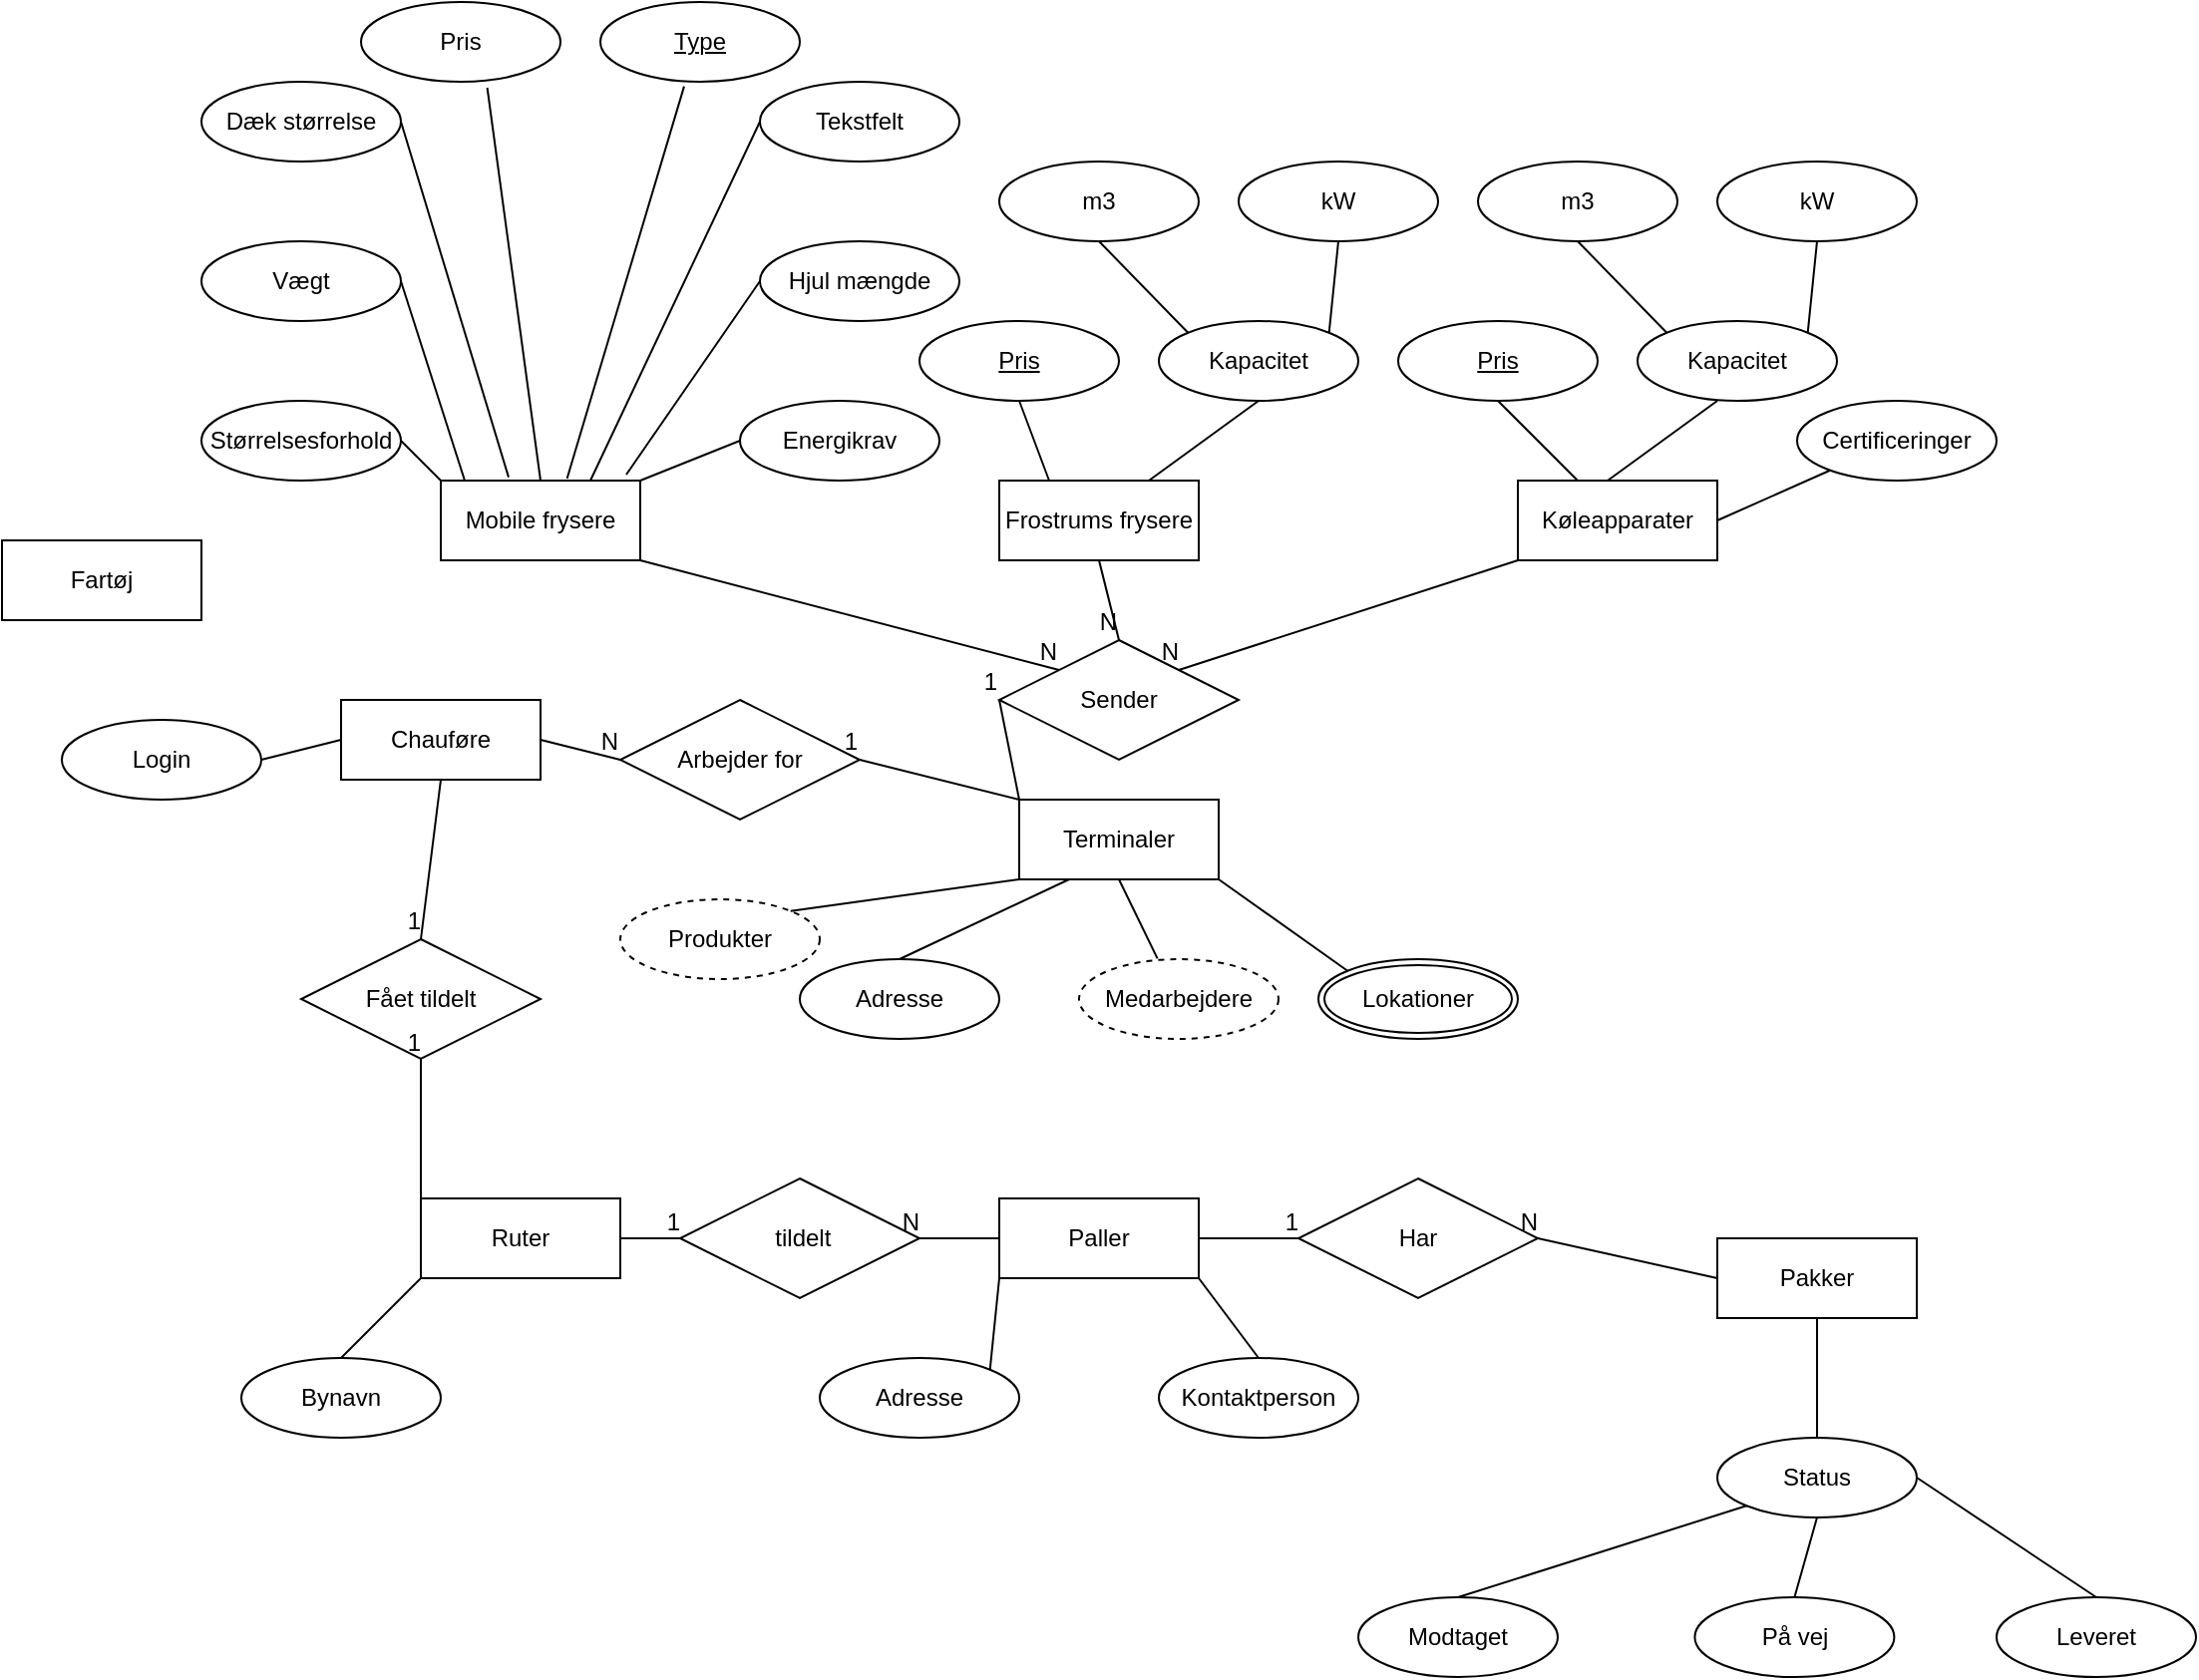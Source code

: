 <mxfile version="12.6.5" type="device"><diagram id="VPa566OGjcXnivVSdaPa" name="Page-1"><mxGraphModel dx="1618" dy="482" grid="1" gridSize="10" guides="1" tooltips="1" connect="1" arrows="1" fold="1" page="1" pageScale="1" pageWidth="850" pageHeight="1100" math="0" shadow="0"><root><mxCell id="0"/><mxCell id="1" parent="0"/><mxCell id="fCLqrOtxHgcV-LckrKp_-1" value="Mobile frysere" style="whiteSpace=wrap;html=1;align=center;" vertex="1" parent="1"><mxGeometry x="120" y="240" width="100" height="40" as="geometry"/></mxCell><mxCell id="fCLqrOtxHgcV-LckrKp_-2" value="Frostrums frysere" style="whiteSpace=wrap;html=1;align=center;" vertex="1" parent="1"><mxGeometry x="400" y="240" width="100" height="40" as="geometry"/></mxCell><mxCell id="fCLqrOtxHgcV-LckrKp_-3" value="Køleapparater" style="whiteSpace=wrap;html=1;align=center;" vertex="1" parent="1"><mxGeometry x="660" y="240" width="100" height="40" as="geometry"/></mxCell><mxCell id="fCLqrOtxHgcV-LckrKp_-4" value="Størrelsesforhold" style="ellipse;whiteSpace=wrap;html=1;align=center;" vertex="1" parent="1"><mxGeometry y="200" width="100" height="40" as="geometry"/></mxCell><mxCell id="fCLqrOtxHgcV-LckrKp_-5" value="Vægt" style="ellipse;whiteSpace=wrap;html=1;align=center;" vertex="1" parent="1"><mxGeometry y="120" width="100" height="40" as="geometry"/></mxCell><mxCell id="fCLqrOtxHgcV-LckrKp_-6" value="Dæk størrelse" style="ellipse;whiteSpace=wrap;html=1;align=center;" vertex="1" parent="1"><mxGeometry y="40" width="100" height="40" as="geometry"/></mxCell><mxCell id="fCLqrOtxHgcV-LckrKp_-7" value="Hjul mængde" style="ellipse;whiteSpace=wrap;html=1;align=center;" vertex="1" parent="1"><mxGeometry x="280" y="120" width="100" height="40" as="geometry"/></mxCell><mxCell id="fCLqrOtxHgcV-LckrKp_-8" value="Energikrav" style="ellipse;whiteSpace=wrap;html=1;align=center;" vertex="1" parent="1"><mxGeometry x="270" y="200" width="100" height="40" as="geometry"/></mxCell><mxCell id="fCLqrOtxHgcV-LckrKp_-9" value="Pris" style="ellipse;whiteSpace=wrap;html=1;align=center;" vertex="1" parent="1"><mxGeometry x="80" width="100" height="40" as="geometry"/></mxCell><mxCell id="fCLqrOtxHgcV-LckrKp_-10" value="Tekstfelt" style="ellipse;whiteSpace=wrap;html=1;align=center;" vertex="1" parent="1"><mxGeometry x="280" y="40" width="100" height="40" as="geometry"/></mxCell><mxCell id="fCLqrOtxHgcV-LckrKp_-11" value="Type" style="ellipse;whiteSpace=wrap;html=1;align=center;fontStyle=4;" vertex="1" parent="1"><mxGeometry x="200" width="100" height="40" as="geometry"/></mxCell><mxCell id="fCLqrOtxHgcV-LckrKp_-12" value="" style="endArrow=none;html=1;rounded=0;exitX=1;exitY=0.5;exitDx=0;exitDy=0;entryX=0;entryY=0;entryDx=0;entryDy=0;" edge="1" parent="1" source="fCLqrOtxHgcV-LckrKp_-4" target="fCLqrOtxHgcV-LckrKp_-1"><mxGeometry relative="1" as="geometry"><mxPoint x="70" y="170" as="sourcePoint"/><mxPoint x="230" y="170" as="targetPoint"/></mxGeometry></mxCell><mxCell id="fCLqrOtxHgcV-LckrKp_-13" value="" style="endArrow=none;html=1;rounded=0;exitX=1;exitY=0.5;exitDx=0;exitDy=0;" edge="1" parent="1" source="fCLqrOtxHgcV-LckrKp_-5"><mxGeometry relative="1" as="geometry"><mxPoint x="60" y="170" as="sourcePoint"/><mxPoint x="132" y="240" as="targetPoint"/></mxGeometry></mxCell><mxCell id="fCLqrOtxHgcV-LckrKp_-14" value="" style="endArrow=none;html=1;rounded=0;entryX=0.34;entryY=-0.042;entryDx=0;entryDy=0;entryPerimeter=0;exitX=1;exitY=0.5;exitDx=0;exitDy=0;" edge="1" parent="1" source="fCLqrOtxHgcV-LckrKp_-6" target="fCLqrOtxHgcV-LckrKp_-1"><mxGeometry relative="1" as="geometry"><mxPoint x="50" y="100" as="sourcePoint"/><mxPoint x="210" y="100" as="targetPoint"/></mxGeometry></mxCell><mxCell id="fCLqrOtxHgcV-LckrKp_-15" value="" style="endArrow=none;html=1;rounded=0;entryX=0.633;entryY=1.075;entryDx=0;entryDy=0;entryPerimeter=0;exitX=0.5;exitY=0;exitDx=0;exitDy=0;" edge="1" parent="1" source="fCLqrOtxHgcV-LckrKp_-1" target="fCLqrOtxHgcV-LckrKp_-9"><mxGeometry relative="1" as="geometry"><mxPoint x="80" y="100" as="sourcePoint"/><mxPoint x="240" y="100" as="targetPoint"/></mxGeometry></mxCell><mxCell id="fCLqrOtxHgcV-LckrKp_-16" value="" style="endArrow=none;html=1;rounded=0;entryX=0.42;entryY=1.058;entryDx=0;entryDy=0;entryPerimeter=0;exitX=0.633;exitY=-0.025;exitDx=0;exitDy=0;exitPerimeter=0;" edge="1" parent="1" source="fCLqrOtxHgcV-LckrKp_-1" target="fCLqrOtxHgcV-LckrKp_-11"><mxGeometry relative="1" as="geometry"><mxPoint x="90" y="70" as="sourcePoint"/><mxPoint x="250" y="70" as="targetPoint"/></mxGeometry></mxCell><mxCell id="fCLqrOtxHgcV-LckrKp_-17" value="" style="endArrow=none;html=1;rounded=0;entryX=0;entryY=0.5;entryDx=0;entryDy=0;exitX=0.75;exitY=0;exitDx=0;exitDy=0;" edge="1" parent="1" source="fCLqrOtxHgcV-LckrKp_-1" target="fCLqrOtxHgcV-LckrKp_-10"><mxGeometry relative="1" as="geometry"><mxPoint x="10" y="420" as="sourcePoint"/><mxPoint x="170" y="420" as="targetPoint"/></mxGeometry></mxCell><mxCell id="fCLqrOtxHgcV-LckrKp_-18" value="" style="endArrow=none;html=1;rounded=0;entryX=0;entryY=0.5;entryDx=0;entryDy=0;" edge="1" parent="1" target="fCLqrOtxHgcV-LckrKp_-7"><mxGeometry relative="1" as="geometry"><mxPoint x="213.0" y="237" as="sourcePoint"/><mxPoint x="170" y="420" as="targetPoint"/></mxGeometry></mxCell><mxCell id="fCLqrOtxHgcV-LckrKp_-19" value="" style="endArrow=none;html=1;rounded=0;entryX=0;entryY=0.5;entryDx=0;entryDy=0;exitX=1;exitY=0;exitDx=0;exitDy=0;" edge="1" parent="1" source="fCLqrOtxHgcV-LckrKp_-1" target="fCLqrOtxHgcV-LckrKp_-8"><mxGeometry relative="1" as="geometry"><mxPoint x="10" y="420" as="sourcePoint"/><mxPoint x="170" y="420" as="targetPoint"/></mxGeometry></mxCell><mxCell id="fCLqrOtxHgcV-LckrKp_-20" value="Kapacitet" style="ellipse;whiteSpace=wrap;html=1;align=center;" vertex="1" parent="1"><mxGeometry x="480" y="160" width="100" height="40" as="geometry"/></mxCell><mxCell id="fCLqrOtxHgcV-LckrKp_-21" value="m3" style="ellipse;whiteSpace=wrap;html=1;align=center;" vertex="1" parent="1"><mxGeometry x="400" y="80" width="100" height="40" as="geometry"/></mxCell><mxCell id="fCLqrOtxHgcV-LckrKp_-22" value="kW" style="ellipse;whiteSpace=wrap;html=1;align=center;" vertex="1" parent="1"><mxGeometry x="520" y="80" width="100" height="40" as="geometry"/></mxCell><mxCell id="fCLqrOtxHgcV-LckrKp_-23" value="" style="endArrow=none;html=1;rounded=0;entryX=0.5;entryY=1;entryDx=0;entryDy=0;exitX=0;exitY=0;exitDx=0;exitDy=0;" edge="1" parent="1" source="fCLqrOtxHgcV-LckrKp_-20" target="fCLqrOtxHgcV-LckrKp_-21"><mxGeometry relative="1" as="geometry"><mxPoint x="-30" y="420" as="sourcePoint"/><mxPoint x="130" y="420" as="targetPoint"/></mxGeometry></mxCell><mxCell id="fCLqrOtxHgcV-LckrKp_-24" value="" style="endArrow=none;html=1;rounded=0;entryX=0.5;entryY=1;entryDx=0;entryDy=0;exitX=1;exitY=0;exitDx=0;exitDy=0;" edge="1" parent="1" source="fCLqrOtxHgcV-LckrKp_-20" target="fCLqrOtxHgcV-LckrKp_-22"><mxGeometry relative="1" as="geometry"><mxPoint x="-30" y="420" as="sourcePoint"/><mxPoint x="130" y="420" as="targetPoint"/></mxGeometry></mxCell><mxCell id="fCLqrOtxHgcV-LckrKp_-25" value="" style="endArrow=none;html=1;rounded=0;entryX=0.5;entryY=1;entryDx=0;entryDy=0;exitX=0.25;exitY=0;exitDx=0;exitDy=0;" edge="1" parent="1" source="fCLqrOtxHgcV-LckrKp_-2"><mxGeometry relative="1" as="geometry"><mxPoint x="-30" y="420" as="sourcePoint"/><mxPoint x="410" y="200" as="targetPoint"/></mxGeometry></mxCell><mxCell id="fCLqrOtxHgcV-LckrKp_-26" value="Pris" style="ellipse;whiteSpace=wrap;html=1;align=center;fontStyle=4;" vertex="1" parent="1"><mxGeometry x="360" y="160" width="100" height="40" as="geometry"/></mxCell><mxCell id="fCLqrOtxHgcV-LckrKp_-27" value="" style="endArrow=none;html=1;rounded=0;exitX=0.75;exitY=0;exitDx=0;exitDy=0;entryX=0.5;entryY=1;entryDx=0;entryDy=0;" edge="1" parent="1" source="fCLqrOtxHgcV-LckrKp_-2" target="fCLqrOtxHgcV-LckrKp_-20"><mxGeometry relative="1" as="geometry"><mxPoint x="-30" y="420" as="sourcePoint"/><mxPoint x="560" y="210" as="targetPoint"/></mxGeometry></mxCell><mxCell id="fCLqrOtxHgcV-LckrKp_-28" value="Kapacitet" style="ellipse;whiteSpace=wrap;html=1;align=center;" vertex="1" parent="1"><mxGeometry x="720" y="160" width="100" height="40" as="geometry"/></mxCell><mxCell id="fCLqrOtxHgcV-LckrKp_-29" value="m3" style="ellipse;whiteSpace=wrap;html=1;align=center;" vertex="1" parent="1"><mxGeometry x="640" y="80" width="100" height="40" as="geometry"/></mxCell><mxCell id="fCLqrOtxHgcV-LckrKp_-30" value="kW" style="ellipse;whiteSpace=wrap;html=1;align=center;" vertex="1" parent="1"><mxGeometry x="760" y="80" width="100" height="40" as="geometry"/></mxCell><mxCell id="fCLqrOtxHgcV-LckrKp_-31" value="" style="endArrow=none;html=1;rounded=0;entryX=0.5;entryY=1;entryDx=0;entryDy=0;exitX=0;exitY=0;exitDx=0;exitDy=0;" edge="1" parent="1" source="fCLqrOtxHgcV-LckrKp_-28" target="fCLqrOtxHgcV-LckrKp_-29"><mxGeometry relative="1" as="geometry"><mxPoint x="210" y="420" as="sourcePoint"/><mxPoint x="370" y="420" as="targetPoint"/></mxGeometry></mxCell><mxCell id="fCLqrOtxHgcV-LckrKp_-32" value="" style="endArrow=none;html=1;rounded=0;entryX=0.5;entryY=1;entryDx=0;entryDy=0;exitX=1;exitY=0;exitDx=0;exitDy=0;" edge="1" parent="1" source="fCLqrOtxHgcV-LckrKp_-28" target="fCLqrOtxHgcV-LckrKp_-30"><mxGeometry relative="1" as="geometry"><mxPoint x="210" y="420" as="sourcePoint"/><mxPoint x="370" y="420" as="targetPoint"/></mxGeometry></mxCell><mxCell id="fCLqrOtxHgcV-LckrKp_-33" value="Pris" style="ellipse;whiteSpace=wrap;html=1;align=center;fontStyle=4;" vertex="1" parent="1"><mxGeometry x="600" y="160" width="100" height="40" as="geometry"/></mxCell><mxCell id="fCLqrOtxHgcV-LckrKp_-34" value="" style="endArrow=none;html=1;rounded=0;exitX=0.75;exitY=0;exitDx=0;exitDy=0;entryX=0.5;entryY=1;entryDx=0;entryDy=0;" edge="1" parent="1"><mxGeometry relative="1" as="geometry"><mxPoint x="705" y="240" as="sourcePoint"/><mxPoint x="760" y="200" as="targetPoint"/></mxGeometry></mxCell><mxCell id="fCLqrOtxHgcV-LckrKp_-35" value="" style="endArrow=none;html=1;rounded=0;entryX=0.5;entryY=1;entryDx=0;entryDy=0;" edge="1" parent="1" source="fCLqrOtxHgcV-LckrKp_-3" target="fCLqrOtxHgcV-LckrKp_-33"><mxGeometry relative="1" as="geometry"><mxPoint x="435" y="250" as="sourcePoint"/><mxPoint x="420" y="210" as="targetPoint"/></mxGeometry></mxCell><mxCell id="fCLqrOtxHgcV-LckrKp_-36" value="" style="endArrow=none;html=1;rounded=0;exitX=1;exitY=0.5;exitDx=0;exitDy=0;" edge="1" parent="1" source="fCLqrOtxHgcV-LckrKp_-3" target="fCLqrOtxHgcV-LckrKp_-37"><mxGeometry relative="1" as="geometry"><mxPoint x="190" y="300" as="sourcePoint"/><mxPoint x="350" y="300" as="targetPoint"/></mxGeometry></mxCell><mxCell id="fCLqrOtxHgcV-LckrKp_-37" value="Certificeringer" style="ellipse;whiteSpace=wrap;html=1;align=center;" vertex="1" parent="1"><mxGeometry x="800" y="200" width="100" height="40" as="geometry"/></mxCell><mxCell id="fCLqrOtxHgcV-LckrKp_-38" value="Terminaler" style="whiteSpace=wrap;html=1;align=center;" vertex="1" parent="1"><mxGeometry x="410" y="400" width="100" height="40" as="geometry"/></mxCell><mxCell id="fCLqrOtxHgcV-LckrKp_-39" value="Adresse" style="ellipse;whiteSpace=wrap;html=1;align=center;" vertex="1" parent="1"><mxGeometry x="300" y="480" width="100" height="40" as="geometry"/></mxCell><mxCell id="fCLqrOtxHgcV-LckrKp_-40" value="Medarbejdere" style="ellipse;whiteSpace=wrap;html=1;align=center;dashed=1;" vertex="1" parent="1"><mxGeometry x="440" y="480" width="100" height="40" as="geometry"/></mxCell><mxCell id="fCLqrOtxHgcV-LckrKp_-41" value="Lokationer" style="ellipse;shape=doubleEllipse;margin=3;whiteSpace=wrap;html=1;align=center;" vertex="1" parent="1"><mxGeometry x="560" y="480" width="100" height="40" as="geometry"/></mxCell><mxCell id="fCLqrOtxHgcV-LckrKp_-42" value="Produkter" style="ellipse;whiteSpace=wrap;html=1;align=center;dashed=1;" vertex="1" parent="1"><mxGeometry x="210" y="450" width="100" height="40" as="geometry"/></mxCell><mxCell id="fCLqrOtxHgcV-LckrKp_-43" value="" style="endArrow=none;html=1;rounded=0;entryX=1;entryY=0;entryDx=0;entryDy=0;exitX=0;exitY=1;exitDx=0;exitDy=0;" edge="1" parent="1" source="fCLqrOtxHgcV-LckrKp_-38" target="fCLqrOtxHgcV-LckrKp_-42"><mxGeometry relative="1" as="geometry"><mxPoint x="30" y="540" as="sourcePoint"/><mxPoint x="190" y="540" as="targetPoint"/></mxGeometry></mxCell><mxCell id="fCLqrOtxHgcV-LckrKp_-44" value="" style="endArrow=none;html=1;rounded=0;entryX=0.5;entryY=0;entryDx=0;entryDy=0;exitX=0.25;exitY=1;exitDx=0;exitDy=0;" edge="1" parent="1" source="fCLqrOtxHgcV-LckrKp_-38" target="fCLqrOtxHgcV-LckrKp_-39"><mxGeometry relative="1" as="geometry"><mxPoint x="30" y="540" as="sourcePoint"/><mxPoint x="190" y="540" as="targetPoint"/></mxGeometry></mxCell><mxCell id="fCLqrOtxHgcV-LckrKp_-45" value="" style="endArrow=none;html=1;rounded=0;exitX=0.393;exitY=-0.008;exitDx=0;exitDy=0;exitPerimeter=0;entryX=0.5;entryY=1;entryDx=0;entryDy=0;" edge="1" parent="1" source="fCLqrOtxHgcV-LckrKp_-40" target="fCLqrOtxHgcV-LckrKp_-38"><mxGeometry relative="1" as="geometry"><mxPoint x="30" y="540" as="sourcePoint"/><mxPoint x="470" y="450" as="targetPoint"/></mxGeometry></mxCell><mxCell id="fCLqrOtxHgcV-LckrKp_-46" value="" style="endArrow=none;html=1;rounded=0;entryX=1;entryY=1;entryDx=0;entryDy=0;exitX=0;exitY=0;exitDx=0;exitDy=0;" edge="1" parent="1" source="fCLqrOtxHgcV-LckrKp_-41" target="fCLqrOtxHgcV-LckrKp_-38"><mxGeometry relative="1" as="geometry"><mxPoint x="30" y="540" as="sourcePoint"/><mxPoint x="190" y="540" as="targetPoint"/></mxGeometry></mxCell><mxCell id="fCLqrOtxHgcV-LckrKp_-47" value="Sender" style="shape=rhombus;perimeter=rhombusPerimeter;whiteSpace=wrap;html=1;align=center;" vertex="1" parent="1"><mxGeometry x="400" y="320" width="120" height="60" as="geometry"/></mxCell><mxCell id="fCLqrOtxHgcV-LckrKp_-48" value="" style="endArrow=none;html=1;rounded=0;entryX=0;entryY=0.5;entryDx=0;entryDy=0;exitX=0;exitY=0;exitDx=0;exitDy=0;" edge="1" parent="1" source="fCLqrOtxHgcV-LckrKp_-38" target="fCLqrOtxHgcV-LckrKp_-47"><mxGeometry relative="1" as="geometry"><mxPoint x="30" y="540" as="sourcePoint"/><mxPoint x="190" y="540" as="targetPoint"/></mxGeometry></mxCell><mxCell id="fCLqrOtxHgcV-LckrKp_-49" value="1" style="resizable=0;html=1;align=right;verticalAlign=bottom;" connectable="0" vertex="1" parent="fCLqrOtxHgcV-LckrKp_-48"><mxGeometry x="1" relative="1" as="geometry"/></mxCell><mxCell id="fCLqrOtxHgcV-LckrKp_-50" value="" style="endArrow=none;html=1;rounded=0;entryX=0.5;entryY=0;entryDx=0;entryDy=0;exitX=0.5;exitY=1;exitDx=0;exitDy=0;" edge="1" parent="1" source="fCLqrOtxHgcV-LckrKp_-2" target="fCLqrOtxHgcV-LckrKp_-47"><mxGeometry relative="1" as="geometry"><mxPoint x="30" y="540" as="sourcePoint"/><mxPoint x="190" y="540" as="targetPoint"/></mxGeometry></mxCell><mxCell id="fCLqrOtxHgcV-LckrKp_-51" value="N" style="resizable=0;html=1;align=right;verticalAlign=bottom;" connectable="0" vertex="1" parent="fCLqrOtxHgcV-LckrKp_-50"><mxGeometry x="1" relative="1" as="geometry"/></mxCell><mxCell id="fCLqrOtxHgcV-LckrKp_-52" value="" style="endArrow=none;html=1;rounded=0;entryX=0;entryY=0;entryDx=0;entryDy=0;exitX=1;exitY=1;exitDx=0;exitDy=0;" edge="1" parent="1" source="fCLqrOtxHgcV-LckrKp_-1" target="fCLqrOtxHgcV-LckrKp_-47"><mxGeometry relative="1" as="geometry"><mxPoint x="30" y="540" as="sourcePoint"/><mxPoint x="190" y="540" as="targetPoint"/></mxGeometry></mxCell><mxCell id="fCLqrOtxHgcV-LckrKp_-53" value="N" style="resizable=0;html=1;align=right;verticalAlign=bottom;" connectable="0" vertex="1" parent="fCLqrOtxHgcV-LckrKp_-52"><mxGeometry x="1" relative="1" as="geometry"/></mxCell><mxCell id="fCLqrOtxHgcV-LckrKp_-54" value="" style="endArrow=none;html=1;rounded=0;entryX=1;entryY=0;entryDx=0;entryDy=0;exitX=0;exitY=1;exitDx=0;exitDy=0;" edge="1" parent="1" source="fCLqrOtxHgcV-LckrKp_-3" target="fCLqrOtxHgcV-LckrKp_-47"><mxGeometry relative="1" as="geometry"><mxPoint x="30" y="540" as="sourcePoint"/><mxPoint x="200" y="540" as="targetPoint"/></mxGeometry></mxCell><mxCell id="fCLqrOtxHgcV-LckrKp_-55" value="N" style="resizable=0;html=1;align=right;verticalAlign=bottom;" connectable="0" vertex="1" parent="fCLqrOtxHgcV-LckrKp_-54"><mxGeometry x="1" relative="1" as="geometry"/></mxCell><mxCell id="fCLqrOtxHgcV-LckrKp_-56" value="Chauføre" style="whiteSpace=wrap;html=1;align=center;" vertex="1" parent="1"><mxGeometry x="70" y="350" width="100" height="40" as="geometry"/></mxCell><mxCell id="fCLqrOtxHgcV-LckrKp_-57" value="Ruter" style="whiteSpace=wrap;html=1;align=center;" vertex="1" parent="1"><mxGeometry x="110" y="600" width="100" height="40" as="geometry"/></mxCell><mxCell id="fCLqrOtxHgcV-LckrKp_-58" value="Paller" style="whiteSpace=wrap;html=1;align=center;" vertex="1" parent="1"><mxGeometry x="400" y="600" width="100" height="40" as="geometry"/></mxCell><mxCell id="fCLqrOtxHgcV-LckrKp_-59" value="Pakker" style="whiteSpace=wrap;html=1;align=center;" vertex="1" parent="1"><mxGeometry x="760" y="620" width="100" height="40" as="geometry"/></mxCell><mxCell id="fCLqrOtxHgcV-LckrKp_-60" value="Fartøj" style="whiteSpace=wrap;html=1;align=center;" vertex="1" parent="1"><mxGeometry x="-100" y="270" width="100" height="40" as="geometry"/></mxCell><mxCell id="fCLqrOtxHgcV-LckrKp_-61" value="Arbejder for" style="shape=rhombus;perimeter=rhombusPerimeter;whiteSpace=wrap;html=1;align=center;" vertex="1" parent="1"><mxGeometry x="210" y="350" width="120" height="60" as="geometry"/></mxCell><mxCell id="fCLqrOtxHgcV-LckrKp_-62" value="" style="endArrow=none;html=1;rounded=0;entryX=1;entryY=0.5;entryDx=0;entryDy=0;" edge="1" parent="1" target="fCLqrOtxHgcV-LckrKp_-61"><mxGeometry relative="1" as="geometry"><mxPoint x="410" y="400" as="sourcePoint"/><mxPoint x="410" y="360" as="targetPoint"/></mxGeometry></mxCell><mxCell id="fCLqrOtxHgcV-LckrKp_-63" value="1" style="resizable=0;html=1;align=right;verticalAlign=bottom;" connectable="0" vertex="1" parent="fCLqrOtxHgcV-LckrKp_-62"><mxGeometry x="1" relative="1" as="geometry"/></mxCell><mxCell id="fCLqrOtxHgcV-LckrKp_-64" value="" style="endArrow=none;html=1;rounded=0;entryX=0;entryY=0.5;entryDx=0;entryDy=0;exitX=1;exitY=0.5;exitDx=0;exitDy=0;" edge="1" parent="1" source="fCLqrOtxHgcV-LckrKp_-56" target="fCLqrOtxHgcV-LckrKp_-61"><mxGeometry relative="1" as="geometry"><mxPoint x="230" y="290" as="sourcePoint"/><mxPoint x="440" y="345" as="targetPoint"/></mxGeometry></mxCell><mxCell id="fCLqrOtxHgcV-LckrKp_-65" value="N" style="resizable=0;html=1;align=right;verticalAlign=bottom;" connectable="0" vertex="1" parent="fCLqrOtxHgcV-LckrKp_-64"><mxGeometry x="1" relative="1" as="geometry"/></mxCell><mxCell id="fCLqrOtxHgcV-LckrKp_-66" value="Login" style="ellipse;whiteSpace=wrap;html=1;align=center;" vertex="1" parent="1"><mxGeometry x="-70" y="360" width="100" height="40" as="geometry"/></mxCell><mxCell id="fCLqrOtxHgcV-LckrKp_-67" value="" style="endArrow=none;html=1;rounded=0;entryX=0;entryY=0.5;entryDx=0;entryDy=0;exitX=1;exitY=0.5;exitDx=0;exitDy=0;" edge="1" parent="1" source="fCLqrOtxHgcV-LckrKp_-66" target="fCLqrOtxHgcV-LckrKp_-56"><mxGeometry relative="1" as="geometry"><mxPoint x="10" y="780" as="sourcePoint"/><mxPoint x="170" y="780" as="targetPoint"/></mxGeometry></mxCell><mxCell id="fCLqrOtxHgcV-LckrKp_-68" value="Fået tildelt" style="shape=rhombus;perimeter=rhombusPerimeter;whiteSpace=wrap;html=1;align=center;" vertex="1" parent="1"><mxGeometry x="50" y="470" width="120" height="60" as="geometry"/></mxCell><mxCell id="fCLqrOtxHgcV-LckrKp_-69" value="" style="endArrow=none;html=1;rounded=0;entryX=0.5;entryY=1;entryDx=0;entryDy=0;exitX=0;exitY=0;exitDx=0;exitDy=0;" edge="1" parent="1" source="fCLqrOtxHgcV-LckrKp_-57" target="fCLqrOtxHgcV-LckrKp_-68"><mxGeometry relative="1" as="geometry"><mxPoint x="-70" y="660" as="sourcePoint"/><mxPoint x="90" y="660" as="targetPoint"/></mxGeometry></mxCell><mxCell id="fCLqrOtxHgcV-LckrKp_-70" value="1" style="resizable=0;html=1;align=right;verticalAlign=bottom;" connectable="0" vertex="1" parent="fCLqrOtxHgcV-LckrKp_-69"><mxGeometry x="1" relative="1" as="geometry"/></mxCell><mxCell id="fCLqrOtxHgcV-LckrKp_-71" value="" style="endArrow=none;html=1;rounded=0;exitX=0.5;exitY=1;exitDx=0;exitDy=0;" edge="1" parent="1" source="fCLqrOtxHgcV-LckrKp_-56"><mxGeometry relative="1" as="geometry"><mxPoint x="-70" y="660" as="sourcePoint"/><mxPoint x="110" y="470" as="targetPoint"/></mxGeometry></mxCell><mxCell id="fCLqrOtxHgcV-LckrKp_-72" value="1" style="resizable=0;html=1;align=right;verticalAlign=bottom;" connectable="0" vertex="1" parent="fCLqrOtxHgcV-LckrKp_-71"><mxGeometry x="1" relative="1" as="geometry"/></mxCell><mxCell id="fCLqrOtxHgcV-LckrKp_-73" value="Bynavn" style="ellipse;whiteSpace=wrap;html=1;align=center;" vertex="1" parent="1"><mxGeometry x="20" y="680" width="100" height="40" as="geometry"/></mxCell><mxCell id="fCLqrOtxHgcV-LckrKp_-74" value="" style="endArrow=none;html=1;rounded=0;entryX=0;entryY=1;entryDx=0;entryDy=0;exitX=0.5;exitY=0;exitDx=0;exitDy=0;" edge="1" parent="1" source="fCLqrOtxHgcV-LckrKp_-73" target="fCLqrOtxHgcV-LckrKp_-57"><mxGeometry relative="1" as="geometry"><mxPoint x="-70" y="740" as="sourcePoint"/><mxPoint x="90" y="740" as="targetPoint"/></mxGeometry></mxCell><mxCell id="fCLqrOtxHgcV-LckrKp_-75" value="Har" style="shape=rhombus;perimeter=rhombusPerimeter;whiteSpace=wrap;html=1;align=center;" vertex="1" parent="1"><mxGeometry x="550" y="590" width="120" height="60" as="geometry"/></mxCell><mxCell id="fCLqrOtxHgcV-LckrKp_-76" value="" style="endArrow=none;html=1;rounded=0;entryX=0;entryY=0.5;entryDx=0;entryDy=0;exitX=1;exitY=0.5;exitDx=0;exitDy=0;" edge="1" parent="1" source="fCLqrOtxHgcV-LckrKp_-58" target="fCLqrOtxHgcV-LckrKp_-75"><mxGeometry relative="1" as="geometry"><mxPoint x="-70" y="740" as="sourcePoint"/><mxPoint x="90" y="740" as="targetPoint"/></mxGeometry></mxCell><mxCell id="fCLqrOtxHgcV-LckrKp_-77" value="1" style="resizable=0;html=1;align=right;verticalAlign=bottom;" connectable="0" vertex="1" parent="fCLqrOtxHgcV-LckrKp_-76"><mxGeometry x="1" relative="1" as="geometry"/></mxCell><mxCell id="fCLqrOtxHgcV-LckrKp_-78" value="" style="endArrow=none;html=1;rounded=0;entryX=1;entryY=0.5;entryDx=0;entryDy=0;" edge="1" parent="1" target="fCLqrOtxHgcV-LckrKp_-75"><mxGeometry relative="1" as="geometry"><mxPoint x="760" y="640" as="sourcePoint"/><mxPoint x="90" y="740" as="targetPoint"/></mxGeometry></mxCell><mxCell id="fCLqrOtxHgcV-LckrKp_-79" value="N" style="resizable=0;html=1;align=right;verticalAlign=bottom;" connectable="0" vertex="1" parent="fCLqrOtxHgcV-LckrKp_-78"><mxGeometry x="1" relative="1" as="geometry"/></mxCell><mxCell id="fCLqrOtxHgcV-LckrKp_-80" value="&amp;nbsp;tildelt" style="shape=rhombus;perimeter=rhombusPerimeter;whiteSpace=wrap;html=1;align=center;" vertex="1" parent="1"><mxGeometry x="240" y="590" width="120" height="60" as="geometry"/></mxCell><mxCell id="fCLqrOtxHgcV-LckrKp_-81" value="" style="endArrow=none;html=1;rounded=0;entryX=0;entryY=0.5;entryDx=0;entryDy=0;exitX=1;exitY=0.5;exitDx=0;exitDy=0;" edge="1" parent="1" source="fCLqrOtxHgcV-LckrKp_-57" target="fCLqrOtxHgcV-LckrKp_-80"><mxGeometry relative="1" as="geometry"><mxPoint x="-70" y="740" as="sourcePoint"/><mxPoint x="90" y="740" as="targetPoint"/></mxGeometry></mxCell><mxCell id="fCLqrOtxHgcV-LckrKp_-82" value="1" style="resizable=0;html=1;align=right;verticalAlign=bottom;" connectable="0" vertex="1" parent="fCLqrOtxHgcV-LckrKp_-81"><mxGeometry x="1" relative="1" as="geometry"/></mxCell><mxCell id="fCLqrOtxHgcV-LckrKp_-83" value="" style="endArrow=none;html=1;rounded=0;entryX=1;entryY=0.5;entryDx=0;entryDy=0;exitX=0;exitY=0.5;exitDx=0;exitDy=0;" edge="1" parent="1" source="fCLqrOtxHgcV-LckrKp_-58" target="fCLqrOtxHgcV-LckrKp_-80"><mxGeometry relative="1" as="geometry"><mxPoint x="-70" y="740" as="sourcePoint"/><mxPoint x="90" y="740" as="targetPoint"/></mxGeometry></mxCell><mxCell id="fCLqrOtxHgcV-LckrKp_-84" value="N" style="resizable=0;html=1;align=right;verticalAlign=bottom;" connectable="0" vertex="1" parent="fCLqrOtxHgcV-LckrKp_-83"><mxGeometry x="1" relative="1" as="geometry"/></mxCell><mxCell id="fCLqrOtxHgcV-LckrKp_-85" value="Adresse" style="ellipse;whiteSpace=wrap;html=1;align=center;" vertex="1" parent="1"><mxGeometry x="310" y="680" width="100" height="40" as="geometry"/></mxCell><mxCell id="fCLqrOtxHgcV-LckrKp_-86" value="Kontaktperson" style="ellipse;whiteSpace=wrap;html=1;align=center;" vertex="1" parent="1"><mxGeometry x="480" y="680" width="100" height="40" as="geometry"/></mxCell><mxCell id="fCLqrOtxHgcV-LckrKp_-87" value="" style="endArrow=none;html=1;rounded=0;entryX=0;entryY=1;entryDx=0;entryDy=0;exitX=1;exitY=0;exitDx=0;exitDy=0;" edge="1" parent="1" source="fCLqrOtxHgcV-LckrKp_-85" target="fCLqrOtxHgcV-LckrKp_-58"><mxGeometry relative="1" as="geometry"><mxPoint x="-70" y="740" as="sourcePoint"/><mxPoint x="90" y="740" as="targetPoint"/></mxGeometry></mxCell><mxCell id="fCLqrOtxHgcV-LckrKp_-88" value="" style="endArrow=none;html=1;rounded=0;entryX=1;entryY=1;entryDx=0;entryDy=0;exitX=0.5;exitY=0;exitDx=0;exitDy=0;" edge="1" parent="1" source="fCLqrOtxHgcV-LckrKp_-86" target="fCLqrOtxHgcV-LckrKp_-58"><mxGeometry relative="1" as="geometry"><mxPoint x="-70" y="740" as="sourcePoint"/><mxPoint x="90" y="740" as="targetPoint"/></mxGeometry></mxCell><mxCell id="fCLqrOtxHgcV-LckrKp_-89" value="Status" style="ellipse;whiteSpace=wrap;html=1;align=center;" vertex="1" parent="1"><mxGeometry x="760" y="720" width="100" height="40" as="geometry"/></mxCell><mxCell id="fCLqrOtxHgcV-LckrKp_-90" value="Modtaget" style="ellipse;whiteSpace=wrap;html=1;align=center;" vertex="1" parent="1"><mxGeometry x="580" y="800" width="100" height="40" as="geometry"/></mxCell><mxCell id="fCLqrOtxHgcV-LckrKp_-91" value="På vej" style="ellipse;whiteSpace=wrap;html=1;align=center;" vertex="1" parent="1"><mxGeometry x="748.71" y="800" width="100" height="40" as="geometry"/></mxCell><mxCell id="fCLqrOtxHgcV-LckrKp_-92" value="Leveret" style="ellipse;whiteSpace=wrap;html=1;align=center;" vertex="1" parent="1"><mxGeometry x="900" y="800" width="100" height="40" as="geometry"/></mxCell><mxCell id="fCLqrOtxHgcV-LckrKp_-93" value="" style="endArrow=none;html=1;rounded=0;entryX=0;entryY=1;entryDx=0;entryDy=0;exitX=0.5;exitY=0;exitDx=0;exitDy=0;" edge="1" parent="1" source="fCLqrOtxHgcV-LckrKp_-90" target="fCLqrOtxHgcV-LckrKp_-89"><mxGeometry relative="1" as="geometry"><mxPoint x="-70" y="860" as="sourcePoint"/><mxPoint x="90" y="860" as="targetPoint"/></mxGeometry></mxCell><mxCell id="fCLqrOtxHgcV-LckrKp_-94" value="" style="endArrow=none;html=1;rounded=0;entryX=0.5;entryY=1;entryDx=0;entryDy=0;exitX=0.5;exitY=0;exitDx=0;exitDy=0;" edge="1" parent="1" source="fCLqrOtxHgcV-LckrKp_-91" target="fCLqrOtxHgcV-LckrKp_-89"><mxGeometry relative="1" as="geometry"><mxPoint x="-70" y="860" as="sourcePoint"/><mxPoint x="90" y="860" as="targetPoint"/></mxGeometry></mxCell><mxCell id="fCLqrOtxHgcV-LckrKp_-95" value="" style="endArrow=none;html=1;rounded=0;entryX=1;entryY=0.5;entryDx=0;entryDy=0;exitX=0.5;exitY=0;exitDx=0;exitDy=0;" edge="1" parent="1" source="fCLqrOtxHgcV-LckrKp_-92" target="fCLqrOtxHgcV-LckrKp_-89"><mxGeometry relative="1" as="geometry"><mxPoint x="-70" y="860" as="sourcePoint"/><mxPoint x="90" y="860" as="targetPoint"/></mxGeometry></mxCell><mxCell id="fCLqrOtxHgcV-LckrKp_-96" value="" style="endArrow=none;html=1;rounded=0;entryX=0.5;entryY=1;entryDx=0;entryDy=0;exitX=0.5;exitY=0;exitDx=0;exitDy=0;" edge="1" parent="1" source="fCLqrOtxHgcV-LckrKp_-89" target="fCLqrOtxHgcV-LckrKp_-59"><mxGeometry relative="1" as="geometry"><mxPoint x="-70" y="860" as="sourcePoint"/><mxPoint x="90" y="860" as="targetPoint"/></mxGeometry></mxCell></root></mxGraphModel></diagram></mxfile>
